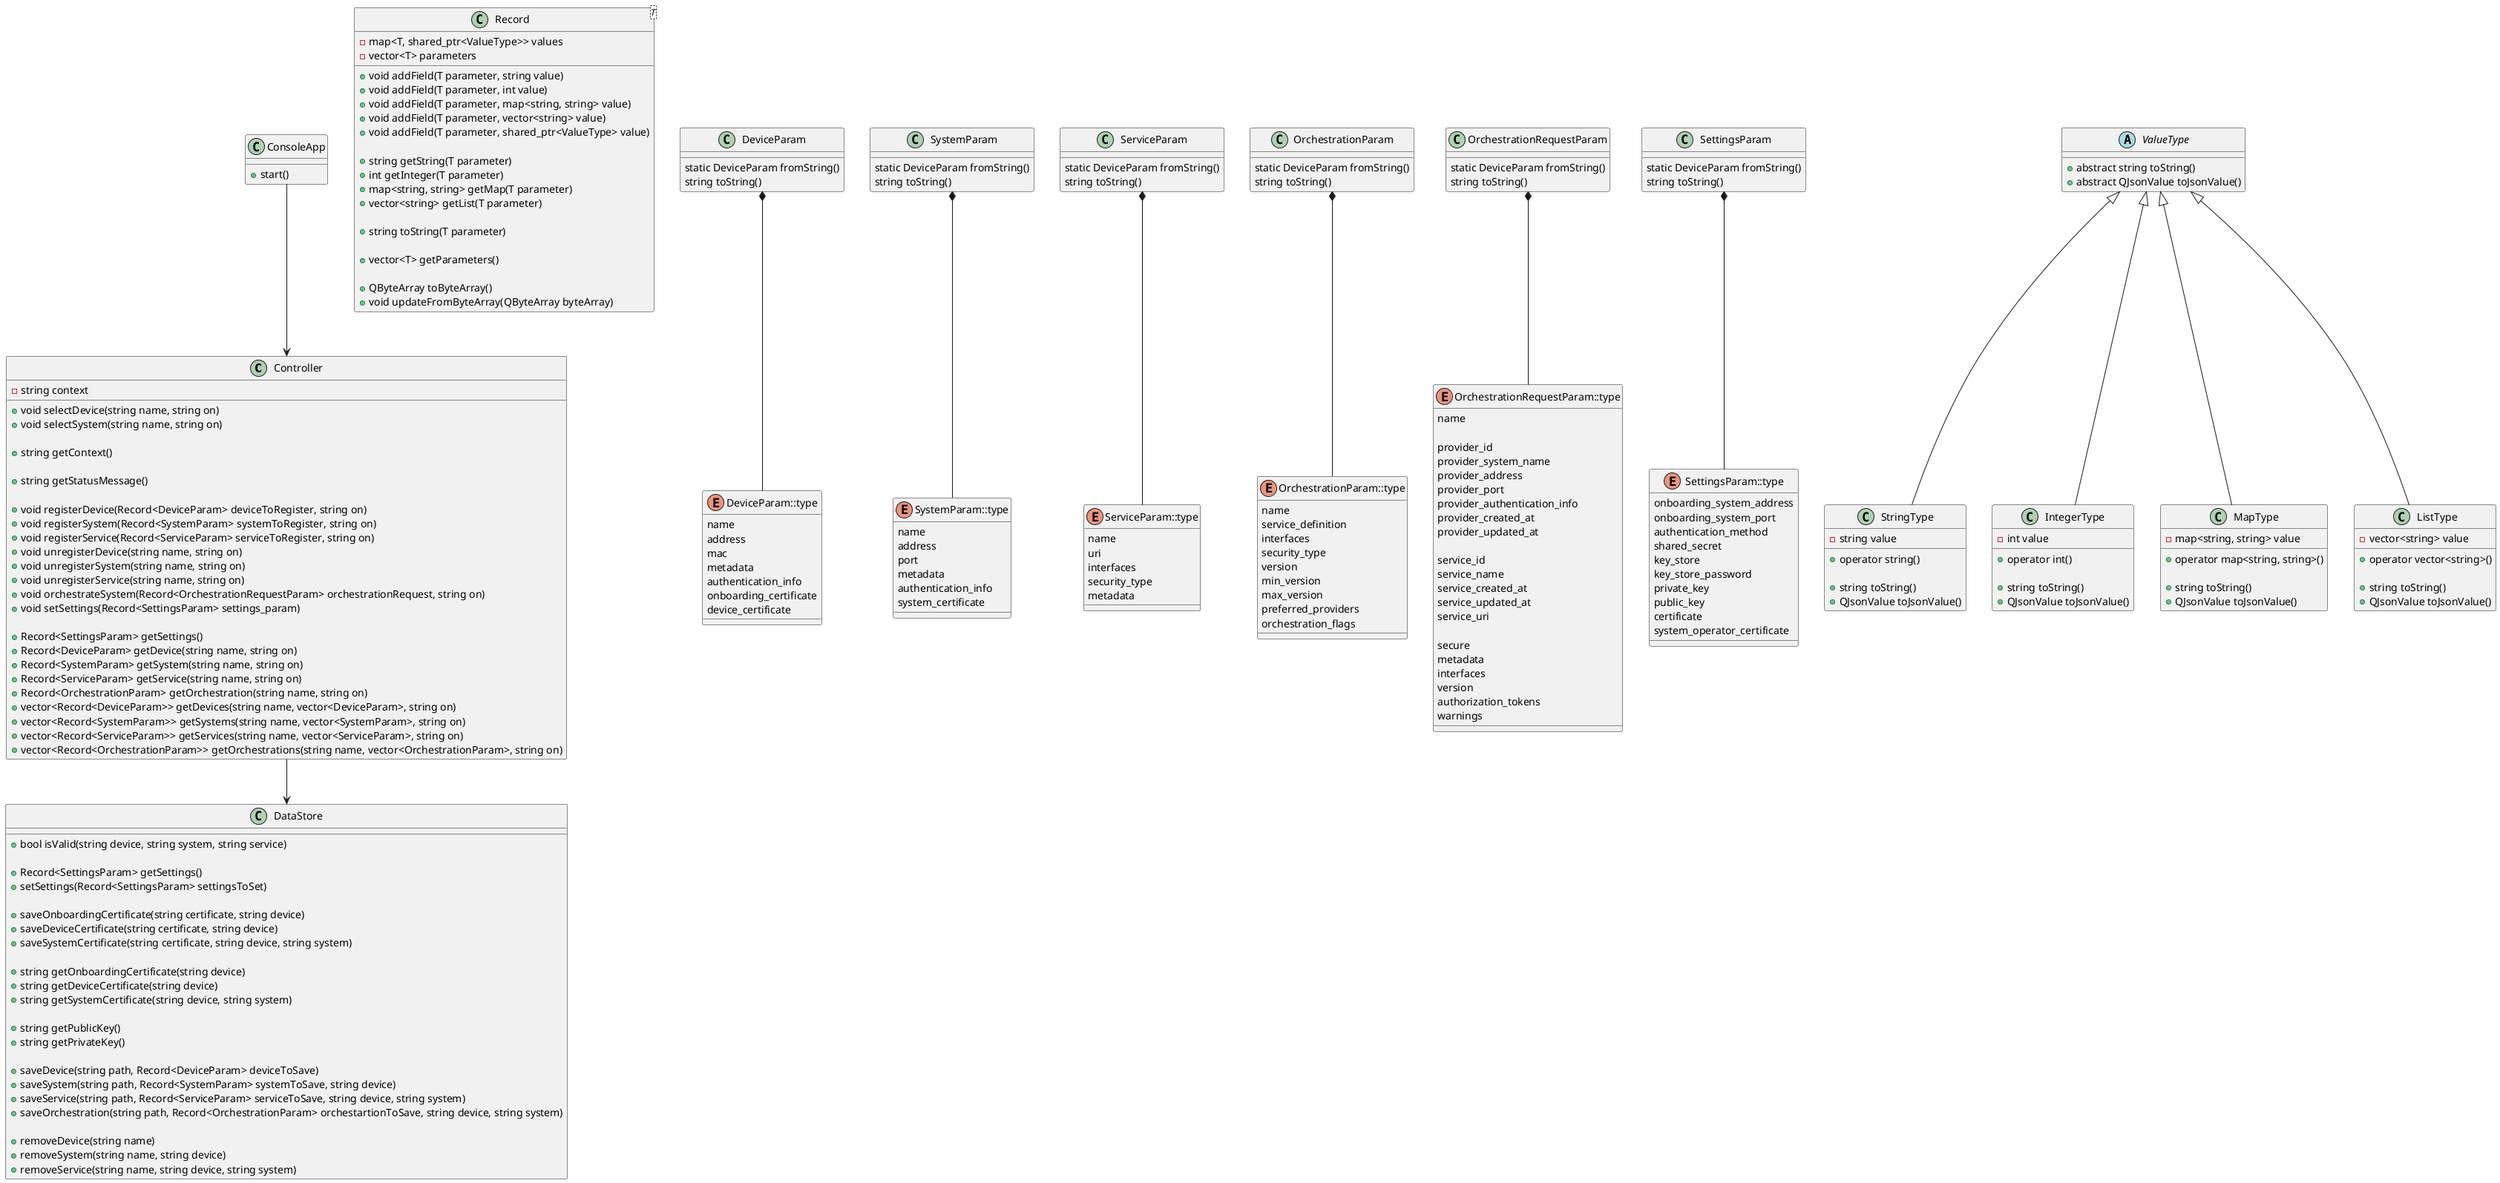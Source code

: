 @startuml
class Controller {
    -string context
    
    +void selectDevice(string name, string on)
    +void selectSystem(string name, string on)

    +string getContext()

    +string getStatusMessage()

    +void registerDevice(Record<DeviceParam> deviceToRegister, string on)
    +void registerSystem(Record<SystemParam> systemToRegister, string on)
    +void registerService(Record<ServiceParam> serviceToRegister, string on)
    +void unregisterDevice(string name, string on)
    +void unregisterSystem(string name, string on)
    +void unregisterService(string name, string on)
    +void orchestrateSystem(Record<OrchestrationRequestParam> orchestrationRequest, string on)
    +void setSettings(Record<SettingsParam> settings_param)

    +Record<SettingsParam> getSettings()
    +Record<DeviceParam> getDevice(string name, string on)
    +Record<SystemParam> getSystem(string name, string on)
    +Record<ServiceParam> getService(string name, string on)
    +Record<OrchestrationParam> getOrchestration(string name, string on)
    +vector<Record<DeviceParam>> getDevices(string name, vector<DeviceParam>, string on)
    +vector<Record<SystemParam>> getSystems(string name, vector<SystemParam>, string on)
    +vector<Record<ServiceParam>> getServices(string name, vector<ServiceParam>, string on)
    +vector<Record<OrchestrationParam>> getOrchestrations(string name, vector<OrchestrationParam>, string on)
}

class Record<T>{
    -map<T, shared_ptr<ValueType>> values
    -vector<T> parameters

    +void addField(T parameter, string value)
    +void addField(T parameter, int value)
	  +void addField(T parameter, map<string, string> value)
    +void addField(T parameter, vector<string> value)
    +void addField(T parameter, shared_ptr<ValueType> value)
    
    +string getString(T parameter)
    +int getInteger(T parameter)
    +map<string, string> getMap(T parameter)
    +vector<string> getList(T parameter)
    
    +string toString(T parameter)
    
    +vector<T> getParameters()
    
    +QByteArray toByteArray()
    +void updateFromByteArray(QByteArray byteArray)
}

class DeviceParam {
  static DeviceParam fromString()
  string toString()
}
class SystemParam {
  static DeviceParam fromString()
  string toString()
}
class ServiceParam {
  static DeviceParam fromString()
  string toString()
}
class OrchestrationParam {
  static DeviceParam fromString()
  string toString()
}
class OrchestrationRequestParam {
  static DeviceParam fromString()
  string toString()
}
class SettingsParam {
  static DeviceParam fromString()
  string toString()
}

enum DeviceParam::type {
    name
    address
    mac
    metadata
    authentication_info
    onboarding_certificate
    device_certificate
}
enum SystemParam::type {
    name
    address
    port
    metadata
    authentication_info
    system_certificate
}
enum ServiceParam::type {
  name
  uri
  interfaces
  security_type
  metadata
}
enum OrchestrationParam::type {
  name
  service_definition
  interfaces
  security_type
  version
  min_version
  max_version
  preferred_providers
  orchestration_flags
}
enum OrchestrationRequestParam::type {
        name

        provider_id
        provider_system_name
        provider_address
        provider_port
        provider_authentication_info
        provider_created_at
        provider_updated_at

        service_id
        service_name
        service_created_at
        service_updated_at
        service_uri

        secure
        metadata
        interfaces
        version
        authorization_tokens
        warnings
}
enum SettingsParam::type {
  onboarding_system_address
  onboarding_system_port
  authentication_method
  shared_secret
  key_store
  key_store_password
  private_key
  public_key
  certificate
  system_operator_certificate
}

DeviceParam *-- DeviceParam::type
SystemParam *-- SystemParam::type
ServiceParam *-- ServiceParam::type
OrchestrationParam *-- OrchestrationParam::type
OrchestrationRequestParam *-- OrchestrationRequestParam::type
SettingsParam *-- SettingsParam::type


abstract class ValueType {
  +abstract string toString()
  +abstract QJsonValue toJsonValue()
}

class StringType {
  -string value
  +operator string()
  
  +string toString()
  +QJsonValue toJsonValue()
}
class IntegerType {
  -int value
  +operator int()
  
  +string toString()
  +QJsonValue toJsonValue()
}
class MapType {
  -map<string, string> value
  +operator map<string, string>()
  
  +string toString()
  +QJsonValue toJsonValue()
}
class ListType {
  -vector<string> value
  +operator vector<string>()
  
  +string toString()
  +QJsonValue toJsonValue()
}

ValueType <|-- StringType
ValueType <|-- IntegerType
ValueType <|-- MapType
ValueType <|-- ListType


class DataStore {
  +bool isValid(string device, string system, string service)
  
  +Record<SettingsParam> getSettings()
  +setSettings(Record<SettingsParam> settingsToSet)

  +saveOnboardingCertificate(string certificate, string device)
  +saveDeviceCertificate(string certificate, string device)
  +saveSystemCertificate(string certificate, string device, string system)

  +string getOnboardingCertificate(string device)
  +string getDeviceCertificate(string device)
  +string getSystemCertificate(string device, string system)

  +string getPublicKey()
  +string getPrivateKey()
  
  +saveDevice(string path, Record<DeviceParam> deviceToSave)
  +saveSystem(string path, Record<SystemParam> systemToSave, string device)
  +saveService(string path, Record<ServiceParam> serviceToSave, string device, string system)
  +saveOrchestration(string path, Record<OrchestrationParam> orchestartionToSave, string device, string system)
  
  +removeDevice(string name)
  +removeSystem(string name, string device)
  +removeService(string name, string device, string system)
}

class ConsoleApp {
  +start()
}

ConsoleApp-->Controller
Controller-->DataStore
@enduml
